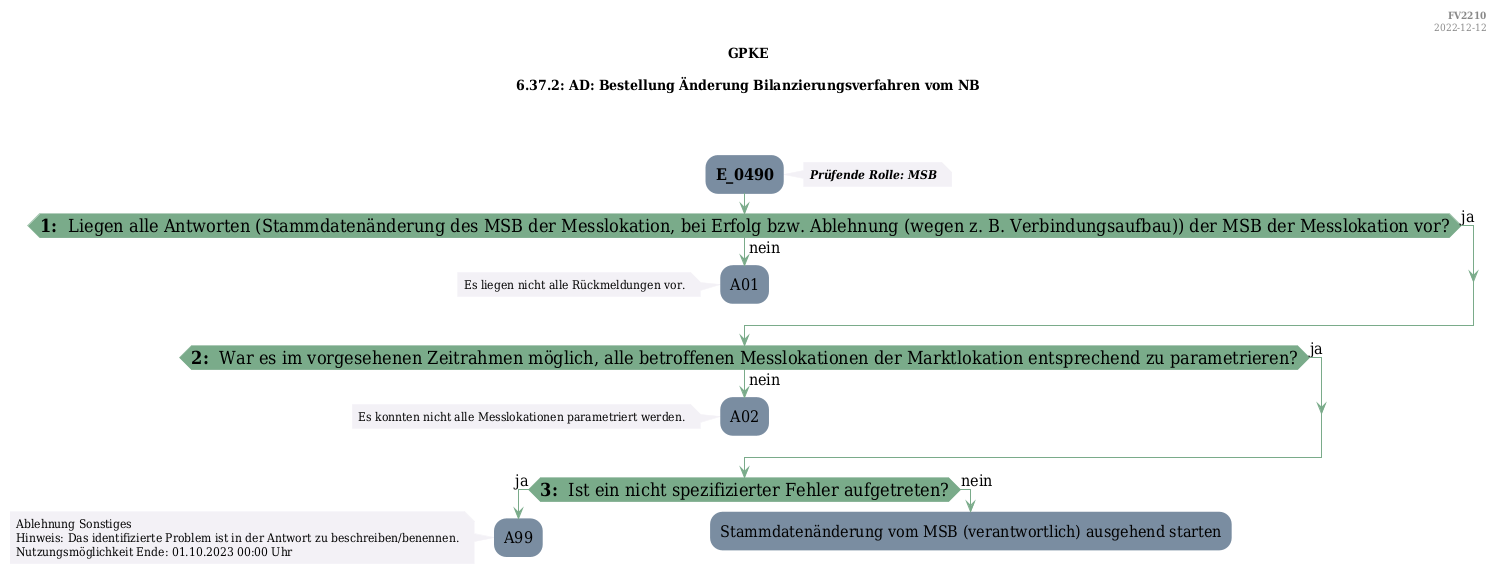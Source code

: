 @startuml
skinparam Shadowing false
skinparam NoteBorderColor #f3f1f6
skinparam NoteBackgroundColor #f3f1f6
skinparam NoteFontSize 12
skinparam ActivityBorderColor none
skinparam ActivityBackgroundColor #7a8da1
skinparam ActivityFontSize 16
skinparam ArrowColor #7aab8a
skinparam ArrowFontSize 16
skinparam ActivityDiamondBackgroundColor #7aab8a
skinparam ActivityDiamondBorderColor #7aab8a
skinparam ActivityDiamondFontSize 18
skinparam defaultFontName DejaVu Serif Condensed
skinparam ActivityEndColor #669580

header
<b>FV2210
2022-12-12
endheader

title
GPKE

6.37.2: AD: Bestellung Änderung Bilanzierungsverfahren vom NB



end title
:<b>E_0490</b>;
note right
<b><i>Prüfende Rolle: MSB
end note

if (<b>1: </b> Liegen alle Antworten (Stammdatenänderung des MSB der Messlokation, bei Erfolg bzw. Ablehnung (wegen z. B. Verbindungsaufbau&#41;&#41; der MSB der Messlokation vor?) then (ja)
else (nein)
    :A01;
    note left
        Es liegen nicht alle Rückmeldungen vor.
    endnote
    kill;
endif
if (<b>2: </b> War es im vorgesehenen Zeitrahmen möglich, alle betroffenen Messlokationen der Marktlokation entsprechend zu parametrieren?) then (ja)
else (nein)
    :A02;
    note left
        Es konnten nicht alle Messlokationen parametriert werden.
    endnote
    kill;
endif
if (<b>3: </b> Ist ein nicht spezifizierter Fehler aufgetreten?) then (ja)
    :A99;
    note left
        Ablehnung Sonstiges
        Hinweis: Das identifizierte Problem ist in der Antwort zu beschreiben/benennen.
        Nutzungsmöglichkeit Ende: 01.10.2023 00:00 Uhr
    endnote
    kill;
else (nein)
    :Stammdatenänderung vom MSB (verantwortlich) ausgehend starten;
    kill;
endif

@enduml
